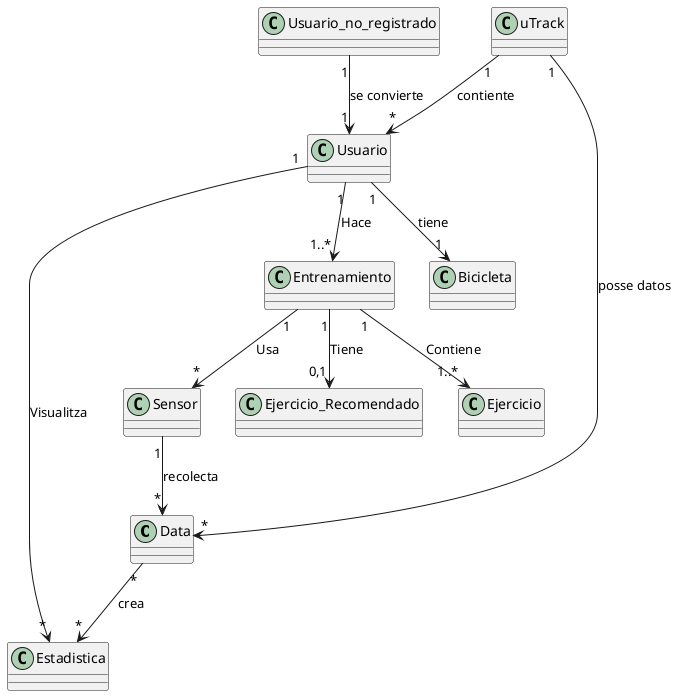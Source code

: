 @startuml

class Data {
}
class Estadistica {
}
class Sensor {
}
class Entrenamiento {
}
class Ejercicio_Recomendado {
}
class Usuario_no_registrado {
}
class uTrack {
}
class Usuario {
}
class Bicicleta {
}
class Ejercicio {
}

uTrack "1" --> "*" Data : "posse datos"
uTrack "1" --> "*" Usuario : "contiente"
Data "*" --> "*" Estadistica : "crea"
Usuario "1" --> "*" Estadistica : "Visualitza"
Usuario_no_registrado "1" --> "1" Usuario : "se convierte"
Usuario "1" --> "1" Bicicleta : "tiene"
Usuario "1" --> "1..*" Entrenamiento : "Hace"
Entrenamiento "1" --> "1..*" Ejercicio : "Contiene"
Entrenamiento "1" --> "0,1" Ejercicio_Recomendado : "Tiene"
Entrenamiento "1" --> "*" Sensor : "Usa"
Sensor "1" --> "*" Data : "recolecta"

@enduml